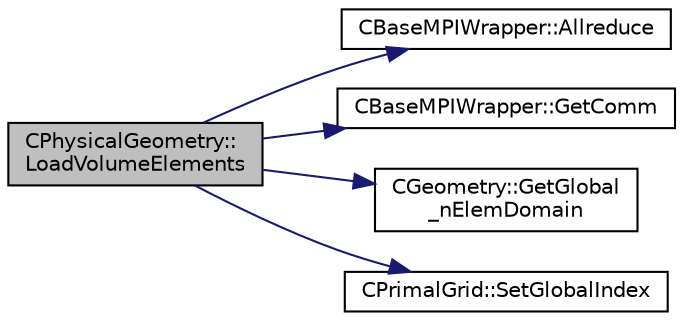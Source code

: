 digraph "CPhysicalGeometry::LoadVolumeElements"
{
 // LATEX_PDF_SIZE
  edge [fontname="Helvetica",fontsize="10",labelfontname="Helvetica",labelfontsize="10"];
  node [fontname="Helvetica",fontsize="10",shape=record];
  rankdir="LR";
  Node1 [label="CPhysicalGeometry::\lLoadVolumeElements",height=0.2,width=0.4,color="black", fillcolor="grey75", style="filled", fontcolor="black",tooltip="Load the local volume elements after partitioning (owned and ghost) into the geometry class objects."];
  Node1 -> Node2 [color="midnightblue",fontsize="10",style="solid",fontname="Helvetica"];
  Node2 [label="CBaseMPIWrapper::Allreduce",height=0.2,width=0.4,color="black", fillcolor="white", style="filled",URL="$classCBaseMPIWrapper.html#a381d4b3738c09d92ee1ae9f89715b541",tooltip=" "];
  Node1 -> Node3 [color="midnightblue",fontsize="10",style="solid",fontname="Helvetica"];
  Node3 [label="CBaseMPIWrapper::GetComm",height=0.2,width=0.4,color="black", fillcolor="white", style="filled",URL="$classCBaseMPIWrapper.html#a8154391fc3522954802889d81d4ef5da",tooltip=" "];
  Node1 -> Node4 [color="midnightblue",fontsize="10",style="solid",fontname="Helvetica"];
  Node4 [label="CGeometry::GetGlobal\l_nElemDomain",height=0.2,width=0.4,color="black", fillcolor="white", style="filled",URL="$classCGeometry.html#ae5a06c51dbefb9e83ff68e2df9bf9cc3",tooltip="Retrieve total number of elements in a simulation across all processors (excluding halos)."];
  Node1 -> Node5 [color="midnightblue",fontsize="10",style="solid",fontname="Helvetica"];
  Node5 [label="CPrimalGrid::SetGlobalIndex",height=0.2,width=0.4,color="black", fillcolor="white", style="filled",URL="$classCPrimalGrid.html#aecfb4701d5097d6316d7fbac53ae3802",tooltip="Set the global index for an element in a parallel computation."];
}
